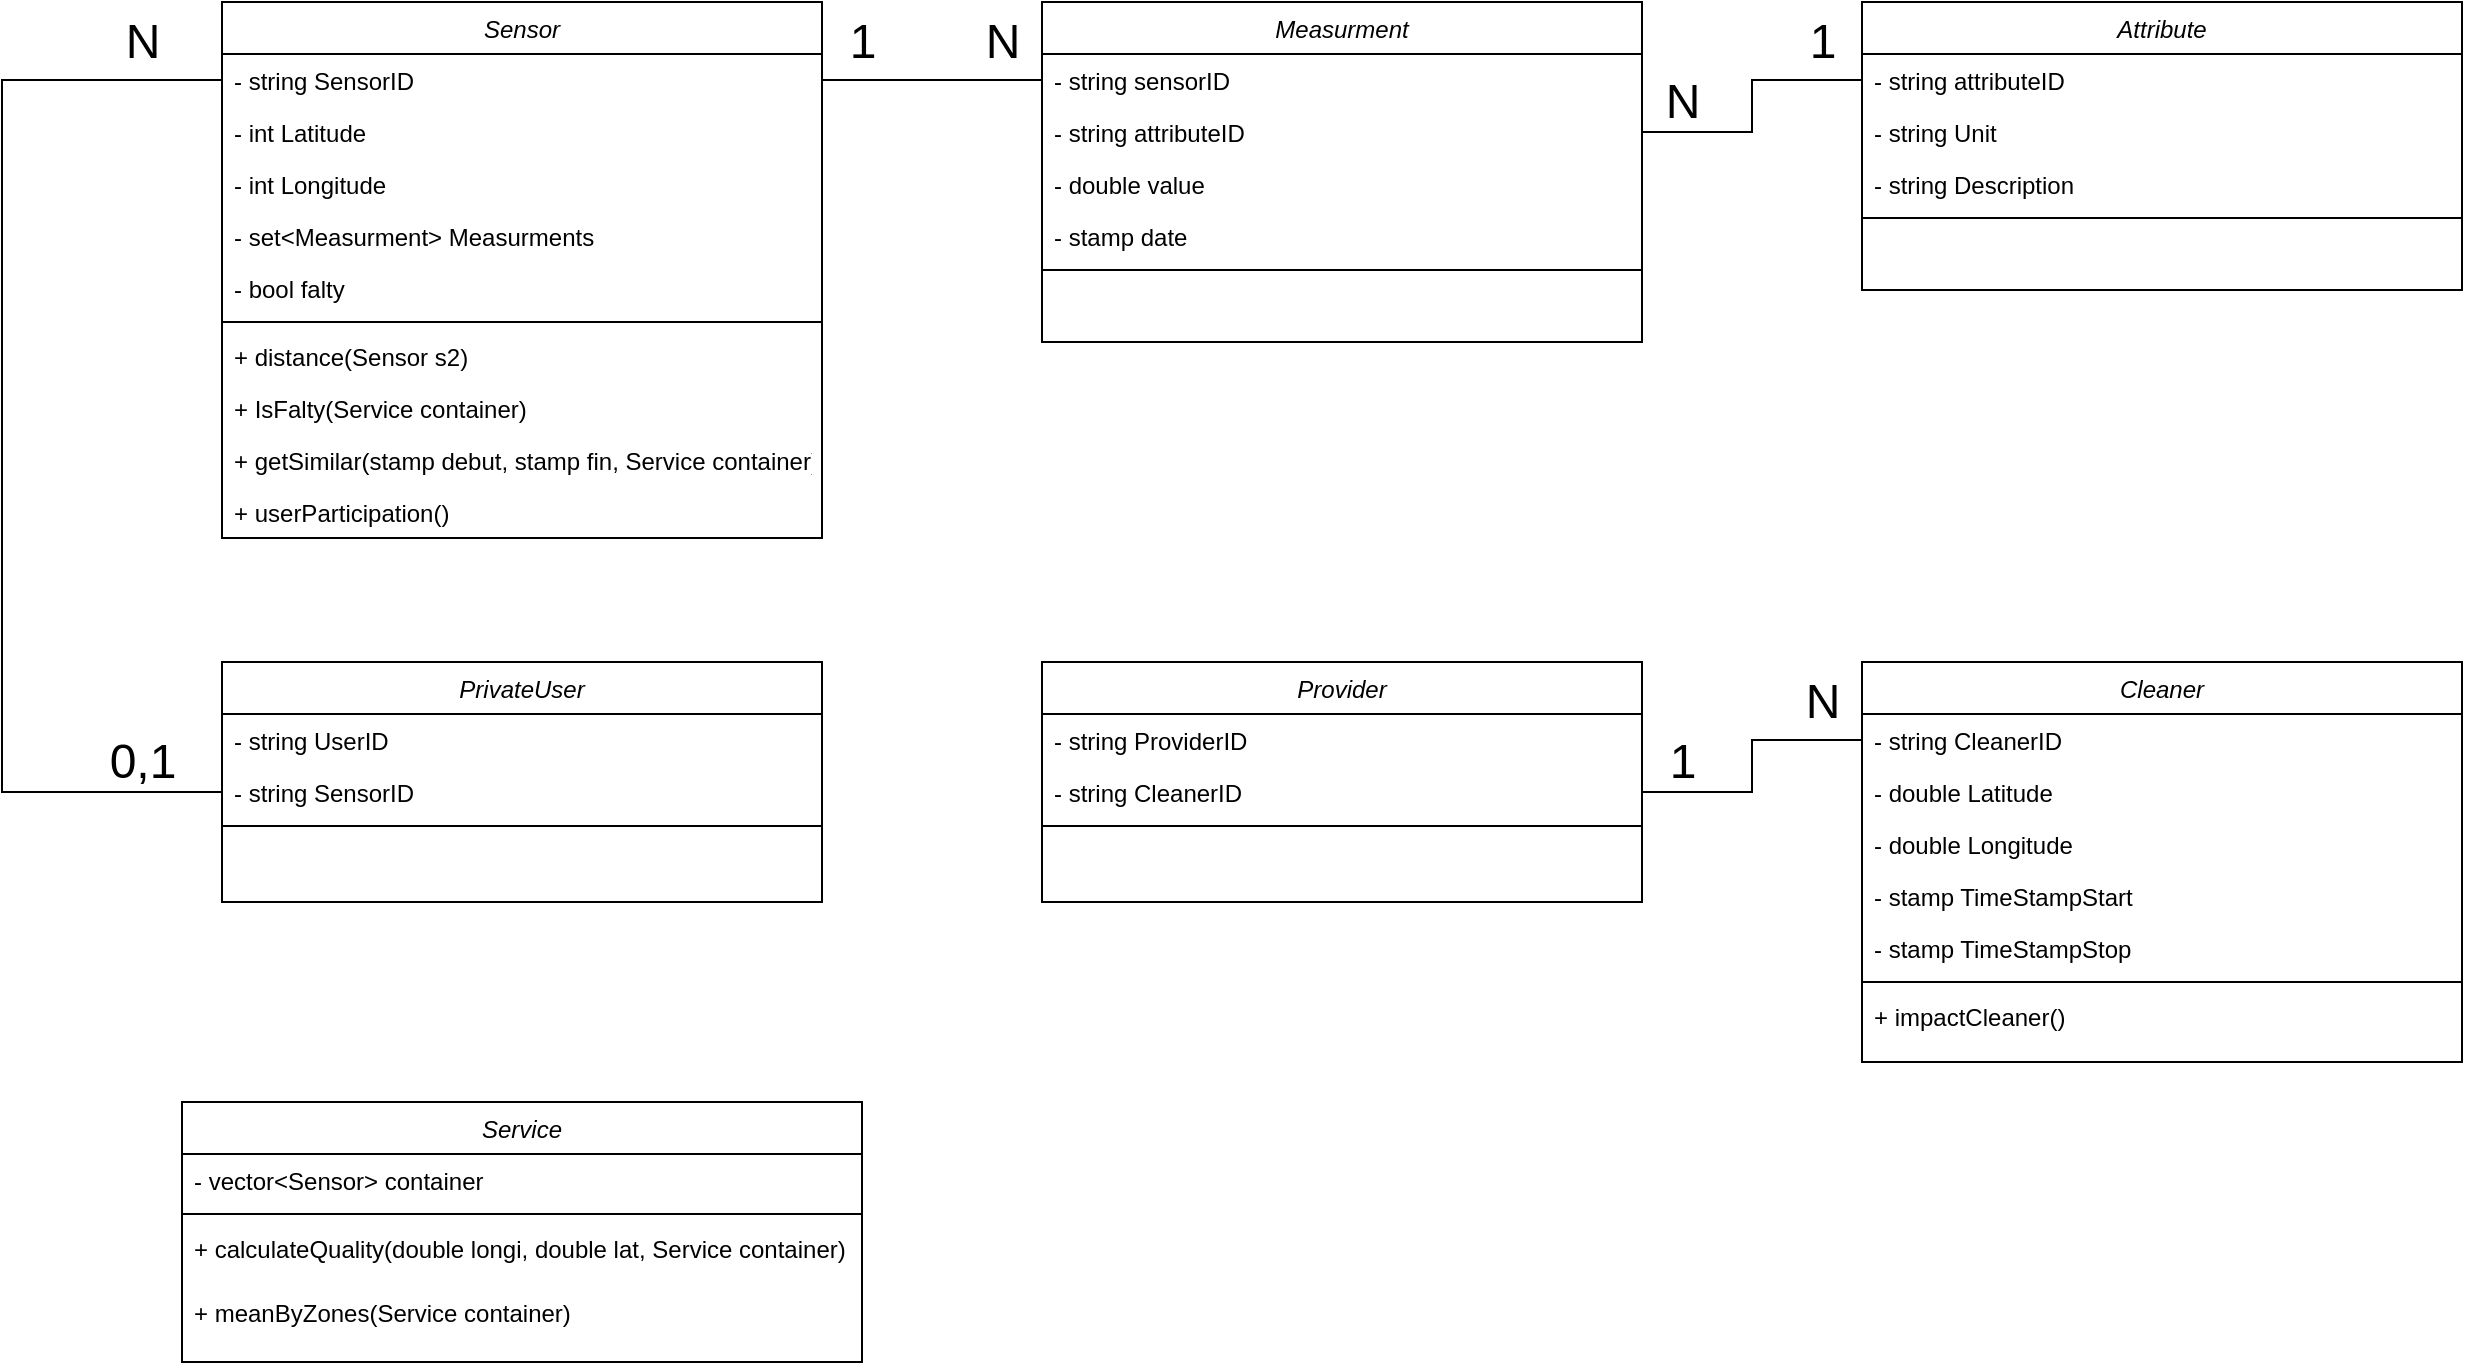 <mxfile version="24.4.8" type="google">
  <diagram id="C5RBs43oDa-KdzZeNtuy" name="Page-1">
    <mxGraphModel dx="1615" dy="803" grid="1" gridSize="10" guides="1" tooltips="1" connect="1" arrows="1" fold="1" page="1" pageScale="1" pageWidth="827" pageHeight="1169" math="0" shadow="0">
      <root>
        <mxCell id="WIyWlLk6GJQsqaUBKTNV-0" />
        <mxCell id="WIyWlLk6GJQsqaUBKTNV-1" parent="WIyWlLk6GJQsqaUBKTNV-0" />
        <mxCell id="R7vkQJqhVO5gbzJ0PpgT-58" style="rounded=0;orthogonalLoop=1;jettySize=auto;html=1;exitX=0;exitY=0.5;exitDx=0;exitDy=0;entryX=0;entryY=0.5;entryDx=0;entryDy=0;edgeStyle=orthogonalEdgeStyle;endArrow=none;endFill=0;" edge="1" parent="WIyWlLk6GJQsqaUBKTNV-1" source="zkfFHV4jXpPFQw0GAbJ--1" target="R7vkQJqhVO5gbzJ0PpgT-31">
          <mxGeometry relative="1" as="geometry">
            <Array as="points">
              <mxPoint x="30" y="99" />
              <mxPoint x="30" y="455" />
            </Array>
          </mxGeometry>
        </mxCell>
        <mxCell id="zkfFHV4jXpPFQw0GAbJ--0" value="Sensor" style="swimlane;fontStyle=2;align=center;verticalAlign=top;childLayout=stackLayout;horizontal=1;startSize=26;horizontalStack=0;resizeParent=1;resizeLast=0;collapsible=1;marginBottom=0;rounded=0;shadow=0;strokeWidth=1;" parent="WIyWlLk6GJQsqaUBKTNV-1" vertex="1">
          <mxGeometry x="140" y="60" width="300" height="268" as="geometry">
            <mxRectangle x="230" y="140" width="160" height="26" as="alternateBounds" />
          </mxGeometry>
        </mxCell>
        <mxCell id="zkfFHV4jXpPFQw0GAbJ--1" value="- string SensorID" style="text;align=left;verticalAlign=top;spacingLeft=4;spacingRight=4;overflow=hidden;rotatable=0;points=[[0,0.5],[1,0.5]];portConstraint=eastwest;" parent="zkfFHV4jXpPFQw0GAbJ--0" vertex="1">
          <mxGeometry y="26" width="300" height="26" as="geometry" />
        </mxCell>
        <mxCell id="zkfFHV4jXpPFQw0GAbJ--2" value="- int Latitude" style="text;align=left;verticalAlign=top;spacingLeft=4;spacingRight=4;overflow=hidden;rotatable=0;points=[[0,0.5],[1,0.5]];portConstraint=eastwest;rounded=0;shadow=0;html=0;" parent="zkfFHV4jXpPFQw0GAbJ--0" vertex="1">
          <mxGeometry y="52" width="300" height="26" as="geometry" />
        </mxCell>
        <mxCell id="zkfFHV4jXpPFQw0GAbJ--3" value="- int Longitude" style="text;align=left;verticalAlign=top;spacingLeft=4;spacingRight=4;overflow=hidden;rotatable=0;points=[[0,0.5],[1,0.5]];portConstraint=eastwest;rounded=0;shadow=0;html=0;" parent="zkfFHV4jXpPFQw0GAbJ--0" vertex="1">
          <mxGeometry y="78" width="300" height="26" as="geometry" />
        </mxCell>
        <mxCell id="R7vkQJqhVO5gbzJ0PpgT-1" value="- set&lt;Measurment&gt; Measurments" style="text;align=left;verticalAlign=top;spacingLeft=4;spacingRight=4;overflow=hidden;rotatable=0;points=[[0,0.5],[1,0.5]];portConstraint=eastwest;rounded=0;shadow=0;html=0;" vertex="1" parent="zkfFHV4jXpPFQw0GAbJ--0">
          <mxGeometry y="104" width="300" height="26" as="geometry" />
        </mxCell>
        <mxCell id="R7vkQJqhVO5gbzJ0PpgT-0" value="- bool falty" style="text;align=left;verticalAlign=top;spacingLeft=4;spacingRight=4;overflow=hidden;rotatable=0;points=[[0,0.5],[1,0.5]];portConstraint=eastwest;rounded=0;shadow=0;html=0;" vertex="1" parent="zkfFHV4jXpPFQw0GAbJ--0">
          <mxGeometry y="130" width="300" height="26" as="geometry" />
        </mxCell>
        <mxCell id="zkfFHV4jXpPFQw0GAbJ--4" value="" style="line;html=1;strokeWidth=1;align=left;verticalAlign=middle;spacingTop=-1;spacingLeft=3;spacingRight=3;rotatable=0;labelPosition=right;points=[];portConstraint=eastwest;" parent="zkfFHV4jXpPFQw0GAbJ--0" vertex="1">
          <mxGeometry y="156" width="300" height="8" as="geometry" />
        </mxCell>
        <mxCell id="zkfFHV4jXpPFQw0GAbJ--5" value="+ distance(Sensor s2)&#xa;" style="text;align=left;verticalAlign=top;spacingLeft=4;spacingRight=4;overflow=hidden;rotatable=0;points=[[0,0.5],[1,0.5]];portConstraint=eastwest;" parent="zkfFHV4jXpPFQw0GAbJ--0" vertex="1">
          <mxGeometry y="164" width="300" height="26" as="geometry" />
        </mxCell>
        <mxCell id="R7vkQJqhVO5gbzJ0PpgT-3" value="+ IsFalty(Service container)" style="text;align=left;verticalAlign=top;spacingLeft=4;spacingRight=4;overflow=hidden;rotatable=0;points=[[0,0.5],[1,0.5]];portConstraint=eastwest;" vertex="1" parent="zkfFHV4jXpPFQw0GAbJ--0">
          <mxGeometry y="190" width="300" height="26" as="geometry" />
        </mxCell>
        <mxCell id="R7vkQJqhVO5gbzJ0PpgT-2" value="+ getSimilar(stamp debut, stamp fin, Service container)" style="text;align=left;verticalAlign=top;spacingLeft=4;spacingRight=4;overflow=hidden;rotatable=0;points=[[0,0.5],[1,0.5]];portConstraint=eastwest;" vertex="1" parent="zkfFHV4jXpPFQw0GAbJ--0">
          <mxGeometry y="216" width="300" height="26" as="geometry" />
        </mxCell>
        <mxCell id="R7vkQJqhVO5gbzJ0PpgT-55" value="+ userParticipation()" style="text;align=left;verticalAlign=top;spacingLeft=4;spacingRight=4;overflow=hidden;rotatable=0;points=[[0,0.5],[1,0.5]];portConstraint=eastwest;" vertex="1" parent="zkfFHV4jXpPFQw0GAbJ--0">
          <mxGeometry y="242" width="300" height="26" as="geometry" />
        </mxCell>
        <mxCell id="R7vkQJqhVO5gbzJ0PpgT-5" value="Measurment" style="swimlane;fontStyle=2;align=center;verticalAlign=top;childLayout=stackLayout;horizontal=1;startSize=26;horizontalStack=0;resizeParent=1;resizeLast=0;collapsible=1;marginBottom=0;rounded=0;shadow=0;strokeWidth=1;" vertex="1" parent="WIyWlLk6GJQsqaUBKTNV-1">
          <mxGeometry x="550" y="60" width="300" height="170" as="geometry">
            <mxRectangle x="230" y="140" width="160" height="26" as="alternateBounds" />
          </mxGeometry>
        </mxCell>
        <mxCell id="R7vkQJqhVO5gbzJ0PpgT-6" value="- string sensorID" style="text;align=left;verticalAlign=top;spacingLeft=4;spacingRight=4;overflow=hidden;rotatable=0;points=[[0,0.5],[1,0.5]];portConstraint=eastwest;" vertex="1" parent="R7vkQJqhVO5gbzJ0PpgT-5">
          <mxGeometry y="26" width="300" height="26" as="geometry" />
        </mxCell>
        <mxCell id="R7vkQJqhVO5gbzJ0PpgT-7" value="- string attributeID" style="text;align=left;verticalAlign=top;spacingLeft=4;spacingRight=4;overflow=hidden;rotatable=0;points=[[0,0.5],[1,0.5]];portConstraint=eastwest;rounded=0;shadow=0;html=0;" vertex="1" parent="R7vkQJqhVO5gbzJ0PpgT-5">
          <mxGeometry y="52" width="300" height="26" as="geometry" />
        </mxCell>
        <mxCell id="R7vkQJqhVO5gbzJ0PpgT-8" value="- double value" style="text;align=left;verticalAlign=top;spacingLeft=4;spacingRight=4;overflow=hidden;rotatable=0;points=[[0,0.5],[1,0.5]];portConstraint=eastwest;rounded=0;shadow=0;html=0;" vertex="1" parent="R7vkQJqhVO5gbzJ0PpgT-5">
          <mxGeometry y="78" width="300" height="26" as="geometry" />
        </mxCell>
        <mxCell id="R7vkQJqhVO5gbzJ0PpgT-9" value="- stamp date" style="text;align=left;verticalAlign=top;spacingLeft=4;spacingRight=4;overflow=hidden;rotatable=0;points=[[0,0.5],[1,0.5]];portConstraint=eastwest;rounded=0;shadow=0;html=0;" vertex="1" parent="R7vkQJqhVO5gbzJ0PpgT-5">
          <mxGeometry y="104" width="300" height="26" as="geometry" />
        </mxCell>
        <mxCell id="R7vkQJqhVO5gbzJ0PpgT-11" value="" style="line;html=1;strokeWidth=1;align=left;verticalAlign=middle;spacingTop=-1;spacingLeft=3;spacingRight=3;rotatable=0;labelPosition=right;points=[];portConstraint=eastwest;" vertex="1" parent="R7vkQJqhVO5gbzJ0PpgT-5">
          <mxGeometry y="130" width="300" height="8" as="geometry" />
        </mxCell>
        <mxCell id="R7vkQJqhVO5gbzJ0PpgT-12" value="&#xa;" style="text;align=left;verticalAlign=top;spacingLeft=4;spacingRight=4;overflow=hidden;rotatable=0;points=[[0,0.5],[1,0.5]];portConstraint=eastwest;" vertex="1" parent="R7vkQJqhVO5gbzJ0PpgT-5">
          <mxGeometry y="138" width="300" height="32" as="geometry" />
        </mxCell>
        <mxCell id="R7vkQJqhVO5gbzJ0PpgT-22" value="Attribute" style="swimlane;fontStyle=2;align=center;verticalAlign=top;childLayout=stackLayout;horizontal=1;startSize=26;horizontalStack=0;resizeParent=1;resizeLast=0;collapsible=1;marginBottom=0;rounded=0;shadow=0;strokeWidth=1;" vertex="1" parent="WIyWlLk6GJQsqaUBKTNV-1">
          <mxGeometry x="960" y="60" width="300" height="144" as="geometry">
            <mxRectangle x="230" y="140" width="160" height="26" as="alternateBounds" />
          </mxGeometry>
        </mxCell>
        <mxCell id="R7vkQJqhVO5gbzJ0PpgT-23" value="- string attributeID" style="text;align=left;verticalAlign=top;spacingLeft=4;spacingRight=4;overflow=hidden;rotatable=0;points=[[0,0.5],[1,0.5]];portConstraint=eastwest;" vertex="1" parent="R7vkQJqhVO5gbzJ0PpgT-22">
          <mxGeometry y="26" width="300" height="26" as="geometry" />
        </mxCell>
        <mxCell id="R7vkQJqhVO5gbzJ0PpgT-24" value="- string Unit" style="text;align=left;verticalAlign=top;spacingLeft=4;spacingRight=4;overflow=hidden;rotatable=0;points=[[0,0.5],[1,0.5]];portConstraint=eastwest;rounded=0;shadow=0;html=0;" vertex="1" parent="R7vkQJqhVO5gbzJ0PpgT-22">
          <mxGeometry y="52" width="300" height="26" as="geometry" />
        </mxCell>
        <mxCell id="R7vkQJqhVO5gbzJ0PpgT-25" value="- string Description" style="text;align=left;verticalAlign=top;spacingLeft=4;spacingRight=4;overflow=hidden;rotatable=0;points=[[0,0.5],[1,0.5]];portConstraint=eastwest;rounded=0;shadow=0;html=0;" vertex="1" parent="R7vkQJqhVO5gbzJ0PpgT-22">
          <mxGeometry y="78" width="300" height="26" as="geometry" />
        </mxCell>
        <mxCell id="R7vkQJqhVO5gbzJ0PpgT-27" value="" style="line;html=1;strokeWidth=1;align=left;verticalAlign=middle;spacingTop=-1;spacingLeft=3;spacingRight=3;rotatable=0;labelPosition=right;points=[];portConstraint=eastwest;" vertex="1" parent="R7vkQJqhVO5gbzJ0PpgT-22">
          <mxGeometry y="104" width="300" height="8" as="geometry" />
        </mxCell>
        <mxCell id="R7vkQJqhVO5gbzJ0PpgT-28" value="&#xa;" style="text;align=left;verticalAlign=top;spacingLeft=4;spacingRight=4;overflow=hidden;rotatable=0;points=[[0,0.5],[1,0.5]];portConstraint=eastwest;" vertex="1" parent="R7vkQJqhVO5gbzJ0PpgT-22">
          <mxGeometry y="112" width="300" height="32" as="geometry" />
        </mxCell>
        <mxCell id="R7vkQJqhVO5gbzJ0PpgT-29" value="PrivateUser" style="swimlane;fontStyle=2;align=center;verticalAlign=top;childLayout=stackLayout;horizontal=1;startSize=26;horizontalStack=0;resizeParent=1;resizeLast=0;collapsible=1;marginBottom=0;rounded=0;shadow=0;strokeWidth=1;" vertex="1" parent="WIyWlLk6GJQsqaUBKTNV-1">
          <mxGeometry x="140" y="390" width="300" height="120" as="geometry">
            <mxRectangle x="230" y="140" width="160" height="26" as="alternateBounds" />
          </mxGeometry>
        </mxCell>
        <mxCell id="R7vkQJqhVO5gbzJ0PpgT-30" value="- string UserID" style="text;align=left;verticalAlign=top;spacingLeft=4;spacingRight=4;overflow=hidden;rotatable=0;points=[[0,0.5],[1,0.5]];portConstraint=eastwest;" vertex="1" parent="R7vkQJqhVO5gbzJ0PpgT-29">
          <mxGeometry y="26" width="300" height="26" as="geometry" />
        </mxCell>
        <mxCell id="R7vkQJqhVO5gbzJ0PpgT-31" value="- string SensorID" style="text;align=left;verticalAlign=top;spacingLeft=4;spacingRight=4;overflow=hidden;rotatable=0;points=[[0,0.5],[1,0.5]];portConstraint=eastwest;rounded=0;shadow=0;html=0;" vertex="1" parent="R7vkQJqhVO5gbzJ0PpgT-29">
          <mxGeometry y="52" width="300" height="26" as="geometry" />
        </mxCell>
        <mxCell id="R7vkQJqhVO5gbzJ0PpgT-33" value="" style="line;html=1;strokeWidth=1;align=left;verticalAlign=middle;spacingTop=-1;spacingLeft=3;spacingRight=3;rotatable=0;labelPosition=right;points=[];portConstraint=eastwest;" vertex="1" parent="R7vkQJqhVO5gbzJ0PpgT-29">
          <mxGeometry y="78" width="300" height="8" as="geometry" />
        </mxCell>
        <mxCell id="R7vkQJqhVO5gbzJ0PpgT-34" value="&#xa;" style="text;align=left;verticalAlign=top;spacingLeft=4;spacingRight=4;overflow=hidden;rotatable=0;points=[[0,0.5],[1,0.5]];portConstraint=eastwest;" vertex="1" parent="R7vkQJqhVO5gbzJ0PpgT-29">
          <mxGeometry y="86" width="300" height="32" as="geometry" />
        </mxCell>
        <mxCell id="R7vkQJqhVO5gbzJ0PpgT-35" value="Provider" style="swimlane;fontStyle=2;align=center;verticalAlign=top;childLayout=stackLayout;horizontal=1;startSize=26;horizontalStack=0;resizeParent=1;resizeLast=0;collapsible=1;marginBottom=0;rounded=0;shadow=0;strokeWidth=1;" vertex="1" parent="WIyWlLk6GJQsqaUBKTNV-1">
          <mxGeometry x="550" y="390" width="300" height="120" as="geometry">
            <mxRectangle x="230" y="140" width="160" height="26" as="alternateBounds" />
          </mxGeometry>
        </mxCell>
        <mxCell id="R7vkQJqhVO5gbzJ0PpgT-36" value="- string ProviderID" style="text;align=left;verticalAlign=top;spacingLeft=4;spacingRight=4;overflow=hidden;rotatable=0;points=[[0,0.5],[1,0.5]];portConstraint=eastwest;" vertex="1" parent="R7vkQJqhVO5gbzJ0PpgT-35">
          <mxGeometry y="26" width="300" height="26" as="geometry" />
        </mxCell>
        <mxCell id="R7vkQJqhVO5gbzJ0PpgT-37" value="- string CleanerID" style="text;align=left;verticalAlign=top;spacingLeft=4;spacingRight=4;overflow=hidden;rotatable=0;points=[[0,0.5],[1,0.5]];portConstraint=eastwest;rounded=0;shadow=0;html=0;" vertex="1" parent="R7vkQJqhVO5gbzJ0PpgT-35">
          <mxGeometry y="52" width="300" height="26" as="geometry" />
        </mxCell>
        <mxCell id="R7vkQJqhVO5gbzJ0PpgT-38" value="" style="line;html=1;strokeWidth=1;align=left;verticalAlign=middle;spacingTop=-1;spacingLeft=3;spacingRight=3;rotatable=0;labelPosition=right;points=[];portConstraint=eastwest;" vertex="1" parent="R7vkQJqhVO5gbzJ0PpgT-35">
          <mxGeometry y="78" width="300" height="8" as="geometry" />
        </mxCell>
        <mxCell id="R7vkQJqhVO5gbzJ0PpgT-39" value="&#xa;" style="text;align=left;verticalAlign=top;spacingLeft=4;spacingRight=4;overflow=hidden;rotatable=0;points=[[0,0.5],[1,0.5]];portConstraint=eastwest;" vertex="1" parent="R7vkQJqhVO5gbzJ0PpgT-35">
          <mxGeometry y="86" width="300" height="4" as="geometry" />
        </mxCell>
        <mxCell id="R7vkQJqhVO5gbzJ0PpgT-40" value="Cleaner" style="swimlane;fontStyle=2;align=center;verticalAlign=top;childLayout=stackLayout;horizontal=1;startSize=26;horizontalStack=0;resizeParent=1;resizeLast=0;collapsible=1;marginBottom=0;rounded=0;shadow=0;strokeWidth=1;" vertex="1" parent="WIyWlLk6GJQsqaUBKTNV-1">
          <mxGeometry x="960" y="390" width="300" height="200" as="geometry">
            <mxRectangle x="230" y="140" width="160" height="26" as="alternateBounds" />
          </mxGeometry>
        </mxCell>
        <mxCell id="R7vkQJqhVO5gbzJ0PpgT-41" value="- string CleanerID" style="text;align=left;verticalAlign=top;spacingLeft=4;spacingRight=4;overflow=hidden;rotatable=0;points=[[0,0.5],[1,0.5]];portConstraint=eastwest;" vertex="1" parent="R7vkQJqhVO5gbzJ0PpgT-40">
          <mxGeometry y="26" width="300" height="26" as="geometry" />
        </mxCell>
        <mxCell id="R7vkQJqhVO5gbzJ0PpgT-42" value="- double Latitude" style="text;align=left;verticalAlign=top;spacingLeft=4;spacingRight=4;overflow=hidden;rotatable=0;points=[[0,0.5],[1,0.5]];portConstraint=eastwest;rounded=0;shadow=0;html=0;" vertex="1" parent="R7vkQJqhVO5gbzJ0PpgT-40">
          <mxGeometry y="52" width="300" height="26" as="geometry" />
        </mxCell>
        <mxCell id="R7vkQJqhVO5gbzJ0PpgT-47" value="- double Longitude" style="text;align=left;verticalAlign=top;spacingLeft=4;spacingRight=4;overflow=hidden;rotatable=0;points=[[0,0.5],[1,0.5]];portConstraint=eastwest;rounded=0;shadow=0;html=0;" vertex="1" parent="R7vkQJqhVO5gbzJ0PpgT-40">
          <mxGeometry y="78" width="300" height="26" as="geometry" />
        </mxCell>
        <mxCell id="R7vkQJqhVO5gbzJ0PpgT-46" value="- stamp TimeStampStart" style="text;align=left;verticalAlign=top;spacingLeft=4;spacingRight=4;overflow=hidden;rotatable=0;points=[[0,0.5],[1,0.5]];portConstraint=eastwest;rounded=0;shadow=0;html=0;" vertex="1" parent="R7vkQJqhVO5gbzJ0PpgT-40">
          <mxGeometry y="104" width="300" height="26" as="geometry" />
        </mxCell>
        <mxCell id="R7vkQJqhVO5gbzJ0PpgT-45" value="- stamp TimeStampStop" style="text;align=left;verticalAlign=top;spacingLeft=4;spacingRight=4;overflow=hidden;rotatable=0;points=[[0,0.5],[1,0.5]];portConstraint=eastwest;rounded=0;shadow=0;html=0;" vertex="1" parent="R7vkQJqhVO5gbzJ0PpgT-40">
          <mxGeometry y="130" width="300" height="26" as="geometry" />
        </mxCell>
        <mxCell id="R7vkQJqhVO5gbzJ0PpgT-43" value="" style="line;html=1;strokeWidth=1;align=left;verticalAlign=middle;spacingTop=-1;spacingLeft=3;spacingRight=3;rotatable=0;labelPosition=right;points=[];portConstraint=eastwest;" vertex="1" parent="R7vkQJqhVO5gbzJ0PpgT-40">
          <mxGeometry y="156" width="300" height="8" as="geometry" />
        </mxCell>
        <mxCell id="R7vkQJqhVO5gbzJ0PpgT-44" value="+ impactCleaner()&#xa;" style="text;align=left;verticalAlign=top;spacingLeft=4;spacingRight=4;overflow=hidden;rotatable=0;points=[[0,0.5],[1,0.5]];portConstraint=eastwest;" vertex="1" parent="R7vkQJqhVO5gbzJ0PpgT-40">
          <mxGeometry y="164" width="300" height="32" as="geometry" />
        </mxCell>
        <mxCell id="R7vkQJqhVO5gbzJ0PpgT-48" value="Service" style="swimlane;fontStyle=2;align=center;verticalAlign=top;childLayout=stackLayout;horizontal=1;startSize=26;horizontalStack=0;resizeParent=1;resizeLast=0;collapsible=1;marginBottom=0;rounded=0;shadow=0;strokeWidth=1;" vertex="1" parent="WIyWlLk6GJQsqaUBKTNV-1">
          <mxGeometry x="120" y="610" width="340" height="130" as="geometry">
            <mxRectangle x="230" y="140" width="160" height="26" as="alternateBounds" />
          </mxGeometry>
        </mxCell>
        <mxCell id="R7vkQJqhVO5gbzJ0PpgT-49" value="- vector&lt;Sensor&gt; container" style="text;align=left;verticalAlign=top;spacingLeft=4;spacingRight=4;overflow=hidden;rotatable=0;points=[[0,0.5],[1,0.5]];portConstraint=eastwest;" vertex="1" parent="R7vkQJqhVO5gbzJ0PpgT-48">
          <mxGeometry y="26" width="340" height="26" as="geometry" />
        </mxCell>
        <mxCell id="R7vkQJqhVO5gbzJ0PpgT-51" value="" style="line;html=1;strokeWidth=1;align=left;verticalAlign=middle;spacingTop=-1;spacingLeft=3;spacingRight=3;rotatable=0;labelPosition=right;points=[];portConstraint=eastwest;" vertex="1" parent="R7vkQJqhVO5gbzJ0PpgT-48">
          <mxGeometry y="52" width="340" height="8" as="geometry" />
        </mxCell>
        <mxCell id="R7vkQJqhVO5gbzJ0PpgT-52" value="+ calculateQuality(double longi, double lat, Service container)" style="text;align=left;verticalAlign=top;spacingLeft=4;spacingRight=4;overflow=hidden;rotatable=0;points=[[0,0.5],[1,0.5]];portConstraint=eastwest;" vertex="1" parent="R7vkQJqhVO5gbzJ0PpgT-48">
          <mxGeometry y="60" width="340" height="32" as="geometry" />
        </mxCell>
        <mxCell id="R7vkQJqhVO5gbzJ0PpgT-57" value="+ meanByZones(Service container)" style="text;align=left;verticalAlign=top;spacingLeft=4;spacingRight=4;overflow=hidden;rotatable=0;points=[[0,0.5],[1,0.5]];portConstraint=eastwest;" vertex="1" parent="R7vkQJqhVO5gbzJ0PpgT-48">
          <mxGeometry y="92" width="340" height="32" as="geometry" />
        </mxCell>
        <mxCell id="R7vkQJqhVO5gbzJ0PpgT-59" value="&lt;font style=&quot;font-size: 24px;&quot;&gt;N&lt;/font&gt;" style="text;html=1;align=center;verticalAlign=middle;resizable=0;points=[];autosize=1;strokeColor=none;fillColor=none;" vertex="1" parent="WIyWlLk6GJQsqaUBKTNV-1">
          <mxGeometry x="80" y="60" width="40" height="40" as="geometry" />
        </mxCell>
        <mxCell id="R7vkQJqhVO5gbzJ0PpgT-60" value="&lt;font style=&quot;font-size: 24px;&quot;&gt;0,1&lt;/font&gt;" style="text;html=1;align=center;verticalAlign=middle;resizable=0;points=[];autosize=1;strokeColor=none;fillColor=none;" vertex="1" parent="WIyWlLk6GJQsqaUBKTNV-1">
          <mxGeometry x="70" y="420" width="60" height="40" as="geometry" />
        </mxCell>
        <mxCell id="R7vkQJqhVO5gbzJ0PpgT-61" style="edgeStyle=orthogonalEdgeStyle;rounded=0;orthogonalLoop=1;jettySize=auto;html=1;exitX=1;exitY=0.5;exitDx=0;exitDy=0;entryX=0;entryY=0.5;entryDx=0;entryDy=0;endArrow=none;endFill=0;" edge="1" parent="WIyWlLk6GJQsqaUBKTNV-1" source="zkfFHV4jXpPFQw0GAbJ--1" target="R7vkQJqhVO5gbzJ0PpgT-6">
          <mxGeometry relative="1" as="geometry" />
        </mxCell>
        <mxCell id="R7vkQJqhVO5gbzJ0PpgT-62" value="&lt;font style=&quot;font-size: 24px;&quot;&gt;1&lt;/font&gt;" style="text;html=1;align=center;verticalAlign=middle;resizable=0;points=[];autosize=1;strokeColor=none;fillColor=none;" vertex="1" parent="WIyWlLk6GJQsqaUBKTNV-1">
          <mxGeometry x="440" y="60" width="40" height="40" as="geometry" />
        </mxCell>
        <mxCell id="R7vkQJqhVO5gbzJ0PpgT-63" value="&lt;font style=&quot;font-size: 24px;&quot;&gt;N&lt;/font&gt;" style="text;html=1;align=center;verticalAlign=middle;resizable=0;points=[];autosize=1;strokeColor=none;fillColor=none;" vertex="1" parent="WIyWlLk6GJQsqaUBKTNV-1">
          <mxGeometry x="510" y="60" width="40" height="40" as="geometry" />
        </mxCell>
        <mxCell id="R7vkQJqhVO5gbzJ0PpgT-64" style="edgeStyle=orthogonalEdgeStyle;rounded=0;orthogonalLoop=1;jettySize=auto;html=1;exitX=0;exitY=0.5;exitDx=0;exitDy=0;entryX=1;entryY=0.5;entryDx=0;entryDy=0;endArrow=none;endFill=0;" edge="1" parent="WIyWlLk6GJQsqaUBKTNV-1" source="R7vkQJqhVO5gbzJ0PpgT-23" target="R7vkQJqhVO5gbzJ0PpgT-7">
          <mxGeometry relative="1" as="geometry" />
        </mxCell>
        <mxCell id="R7vkQJqhVO5gbzJ0PpgT-65" value="&lt;font style=&quot;font-size: 24px;&quot;&gt;1&lt;/font&gt;" style="text;html=1;align=center;verticalAlign=middle;resizable=0;points=[];autosize=1;strokeColor=none;fillColor=none;" vertex="1" parent="WIyWlLk6GJQsqaUBKTNV-1">
          <mxGeometry x="920" y="60" width="40" height="40" as="geometry" />
        </mxCell>
        <mxCell id="R7vkQJqhVO5gbzJ0PpgT-66" value="&lt;font style=&quot;font-size: 24px;&quot;&gt;N&lt;/font&gt;" style="text;html=1;align=center;verticalAlign=middle;resizable=0;points=[];autosize=1;strokeColor=none;fillColor=none;" vertex="1" parent="WIyWlLk6GJQsqaUBKTNV-1">
          <mxGeometry x="850" y="90" width="40" height="40" as="geometry" />
        </mxCell>
        <mxCell id="R7vkQJqhVO5gbzJ0PpgT-67" style="edgeStyle=orthogonalEdgeStyle;rounded=0;orthogonalLoop=1;jettySize=auto;html=1;exitX=0;exitY=0.5;exitDx=0;exitDy=0;entryX=1;entryY=0.5;entryDx=0;entryDy=0;endArrow=none;endFill=0;" edge="1" parent="WIyWlLk6GJQsqaUBKTNV-1" source="R7vkQJqhVO5gbzJ0PpgT-41" target="R7vkQJqhVO5gbzJ0PpgT-37">
          <mxGeometry relative="1" as="geometry" />
        </mxCell>
        <mxCell id="R7vkQJqhVO5gbzJ0PpgT-68" value="&lt;font style=&quot;font-size: 24px;&quot;&gt;N&lt;/font&gt;" style="text;html=1;align=center;verticalAlign=middle;resizable=0;points=[];autosize=1;strokeColor=none;fillColor=none;" vertex="1" parent="WIyWlLk6GJQsqaUBKTNV-1">
          <mxGeometry x="920" y="390" width="40" height="40" as="geometry" />
        </mxCell>
        <mxCell id="R7vkQJqhVO5gbzJ0PpgT-69" value="&lt;font style=&quot;font-size: 24px;&quot;&gt;1&lt;/font&gt;" style="text;html=1;align=center;verticalAlign=middle;resizable=0;points=[];autosize=1;strokeColor=none;fillColor=none;" vertex="1" parent="WIyWlLk6GJQsqaUBKTNV-1">
          <mxGeometry x="850" y="420" width="40" height="40" as="geometry" />
        </mxCell>
      </root>
    </mxGraphModel>
  </diagram>
</mxfile>
